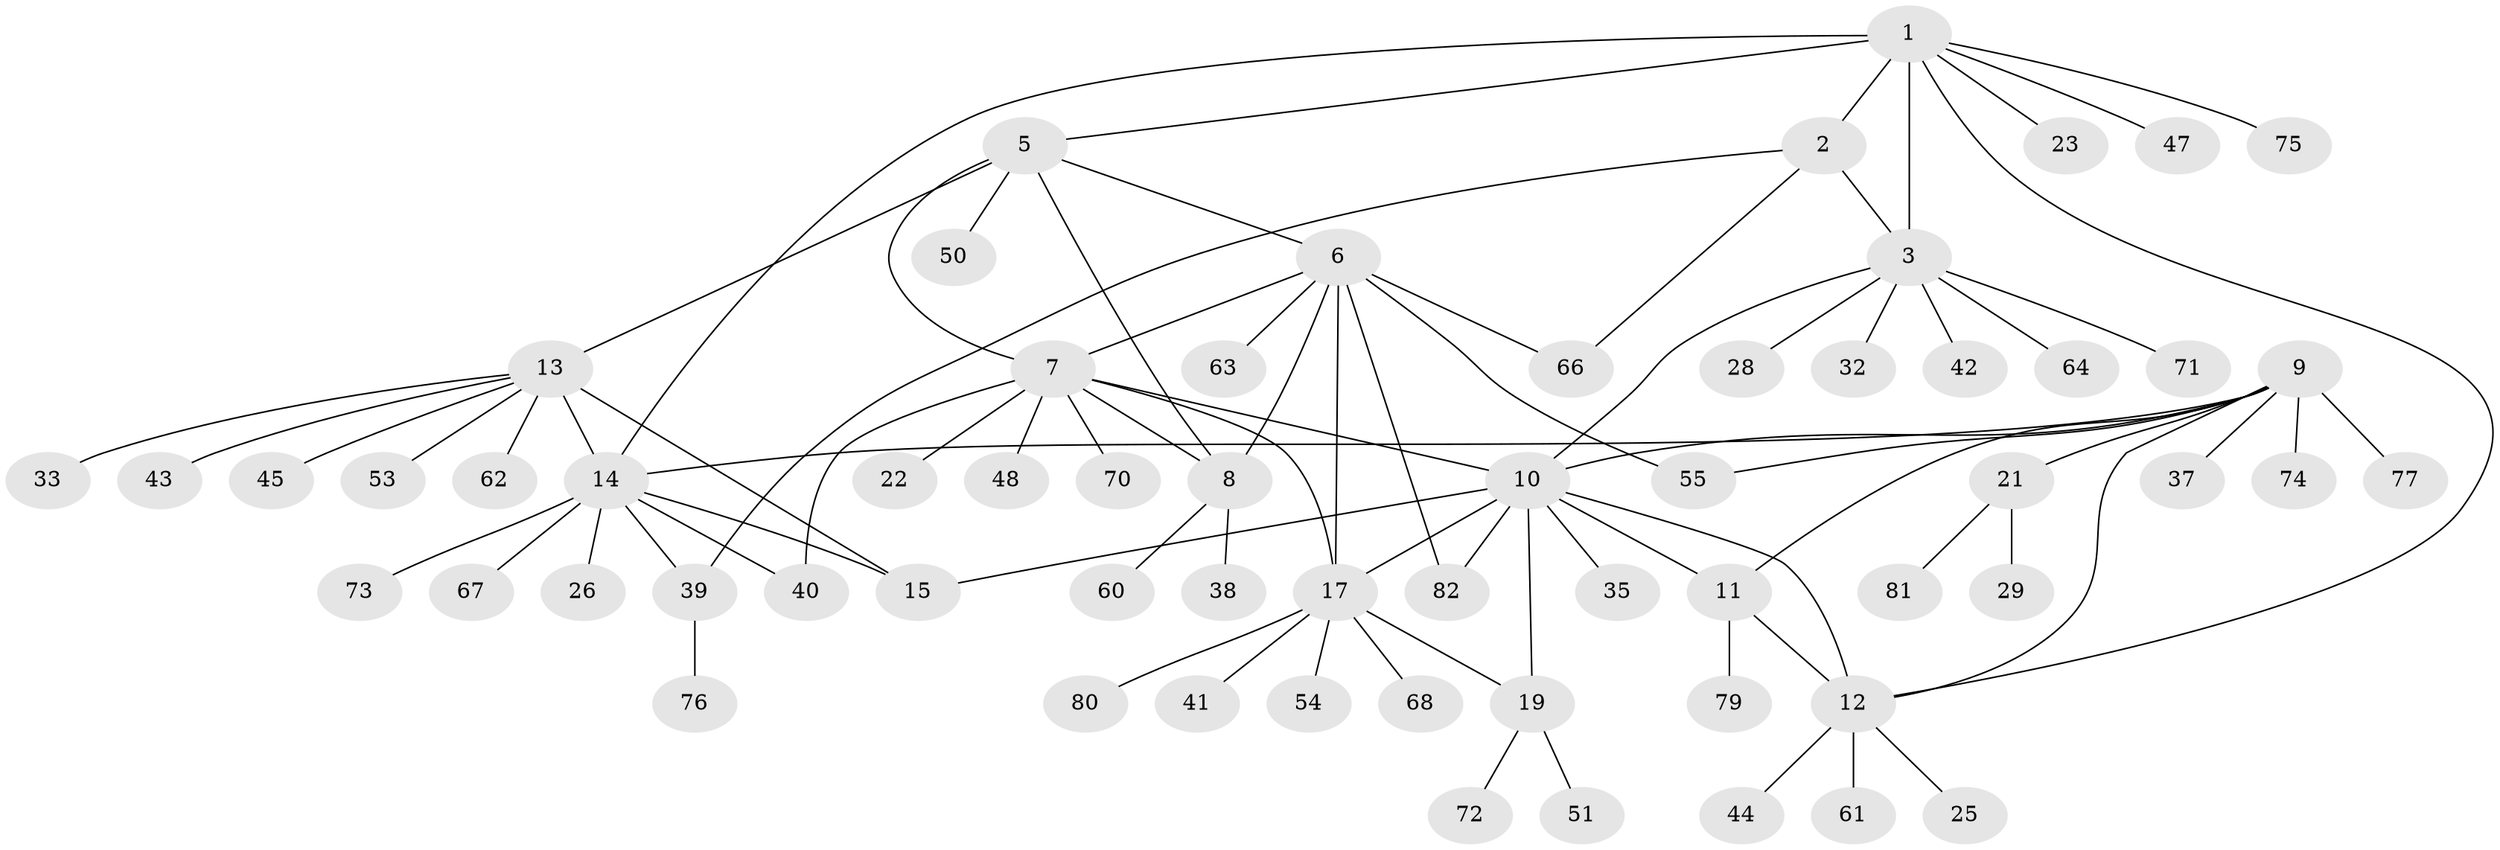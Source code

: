 // Generated by graph-tools (version 1.1) at 2025/52/02/27/25 19:52:21]
// undirected, 62 vertices, 82 edges
graph export_dot {
graph [start="1"]
  node [color=gray90,style=filled];
  1 [super="+4"];
  2 [super="+69"];
  3 [super="+27"];
  5;
  6 [super="+36"];
  7 [super="+46"];
  8 [super="+78"];
  9 [super="+34"];
  10 [super="+18"];
  11 [super="+31"];
  12 [super="+24"];
  13 [super="+16"];
  14 [super="+58"];
  15 [super="+49"];
  17 [super="+20"];
  19 [super="+57"];
  21 [super="+30"];
  22;
  23;
  25;
  26 [super="+65"];
  28;
  29 [super="+59"];
  32;
  33;
  35;
  37;
  38;
  39;
  40;
  41;
  42;
  43;
  44;
  45;
  47;
  48 [super="+52"];
  50;
  51;
  53;
  54 [super="+56"];
  55;
  60;
  61;
  62;
  63;
  64;
  66;
  67;
  68;
  70;
  71;
  72;
  73;
  74;
  75;
  76;
  77;
  79;
  80;
  81;
  82;
  1 -- 2 [weight=2];
  1 -- 3 [weight=2];
  1 -- 5;
  1 -- 12;
  1 -- 14;
  1 -- 47;
  1 -- 23;
  1 -- 75;
  2 -- 3;
  2 -- 39;
  2 -- 66;
  3 -- 32;
  3 -- 42;
  3 -- 64;
  3 -- 71;
  3 -- 28;
  3 -- 10;
  5 -- 6;
  5 -- 7;
  5 -- 8;
  5 -- 50;
  5 -- 13;
  6 -- 7;
  6 -- 8;
  6 -- 17;
  6 -- 55;
  6 -- 66;
  6 -- 82;
  6 -- 63;
  7 -- 8;
  7 -- 10;
  7 -- 22;
  7 -- 40;
  7 -- 70;
  7 -- 48;
  7 -- 17;
  8 -- 38;
  8 -- 60;
  9 -- 10;
  9 -- 11;
  9 -- 12;
  9 -- 21;
  9 -- 37;
  9 -- 55;
  9 -- 74;
  9 -- 77;
  9 -- 14;
  10 -- 11;
  10 -- 12;
  10 -- 15 [weight=2];
  10 -- 82;
  10 -- 17 [weight=2];
  10 -- 35;
  10 -- 19;
  11 -- 12;
  11 -- 79;
  12 -- 25;
  12 -- 44;
  12 -- 61;
  13 -- 14 [weight=2];
  13 -- 15 [weight=2];
  13 -- 33;
  13 -- 45;
  13 -- 53;
  13 -- 62;
  13 -- 43;
  14 -- 15;
  14 -- 26;
  14 -- 39;
  14 -- 40;
  14 -- 67;
  14 -- 73;
  17 -- 19 [weight=2];
  17 -- 41;
  17 -- 54;
  17 -- 80;
  17 -- 68;
  19 -- 51;
  19 -- 72;
  21 -- 29;
  21 -- 81;
  39 -- 76;
}
